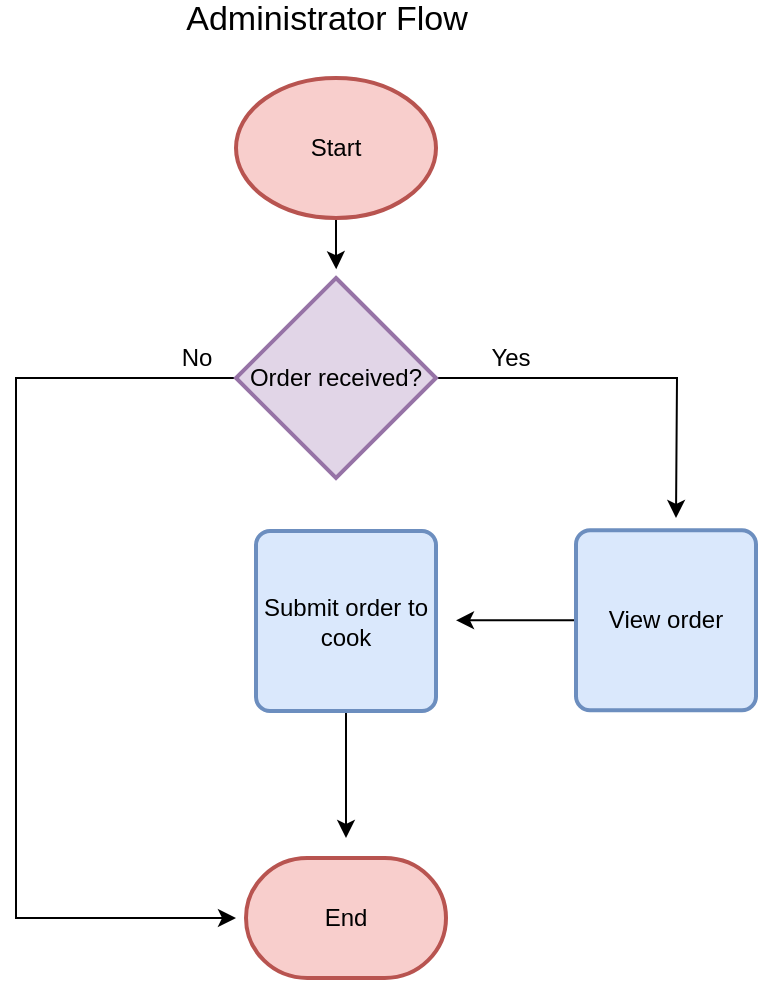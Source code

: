 <mxfile version="12.6.5" type="device"><diagram id="T_peNVfNsl2DskDBzVr5" name="Page-1"><mxGraphModel dx="691" dy="520" grid="1" gridSize="10" guides="1" tooltips="1" connect="1" arrows="1" fold="1" page="1" pageScale="1" pageWidth="413" pageHeight="583" math="0" shadow="0"><root><mxCell id="0"/><mxCell id="1" parent="0"/><mxCell id="dnJS_wIgZs9CfpPHnDSt-7" style="edgeStyle=orthogonalEdgeStyle;rounded=0;orthogonalLoop=1;jettySize=auto;html=1;entryX=0.501;entryY=-0.044;entryDx=0;entryDy=0;entryPerimeter=0;" parent="1" source="dnJS_wIgZs9CfpPHnDSt-1" target="dnJS_wIgZs9CfpPHnDSt-2" edge="1"><mxGeometry relative="1" as="geometry"/></mxCell><mxCell id="dnJS_wIgZs9CfpPHnDSt-1" value="Start" style="strokeWidth=2;html=1;shape=mxgraph.flowchart.start_1;whiteSpace=wrap;fillColor=#f8cecc;strokeColor=#b85450;" parent="1" vertex="1"><mxGeometry x="140" y="66" width="100" height="70" as="geometry"/></mxCell><mxCell id="dnJS_wIgZs9CfpPHnDSt-8" style="edgeStyle=orthogonalEdgeStyle;rounded=0;orthogonalLoop=1;jettySize=auto;html=1;" parent="1" source="dnJS_wIgZs9CfpPHnDSt-2" edge="1"><mxGeometry relative="1" as="geometry"><mxPoint x="360" y="286" as="targetPoint"/></mxGeometry></mxCell><mxCell id="dnJS_wIgZs9CfpPHnDSt-11" style="edgeStyle=orthogonalEdgeStyle;rounded=0;orthogonalLoop=1;jettySize=auto;html=1;" parent="1" source="dnJS_wIgZs9CfpPHnDSt-2" edge="1"><mxGeometry relative="1" as="geometry"><mxPoint x="140" y="486" as="targetPoint"/><Array as="points"><mxPoint x="30" y="216"/><mxPoint x="30" y="486"/><mxPoint x="140" y="486"/></Array></mxGeometry></mxCell><mxCell id="dnJS_wIgZs9CfpPHnDSt-2" value="Order received?" style="strokeWidth=2;html=1;shape=mxgraph.flowchart.decision;whiteSpace=wrap;fillColor=#e1d5e7;strokeColor=#9673a6;" parent="1" vertex="1"><mxGeometry x="140" y="166" width="100" height="100" as="geometry"/></mxCell><mxCell id="dnJS_wIgZs9CfpPHnDSt-9" style="edgeStyle=orthogonalEdgeStyle;rounded=0;orthogonalLoop=1;jettySize=auto;html=1;" parent="1" source="dnJS_wIgZs9CfpPHnDSt-3" edge="1"><mxGeometry relative="1" as="geometry"><mxPoint x="250" y="337.14" as="targetPoint"/></mxGeometry></mxCell><mxCell id="dnJS_wIgZs9CfpPHnDSt-3" value="View order" style="rounded=1;whiteSpace=wrap;html=1;absoluteArcSize=1;arcSize=14;strokeWidth=2;fillColor=#dae8fc;strokeColor=#6c8ebf;" parent="1" vertex="1"><mxGeometry x="310" y="292.14" width="90" height="90" as="geometry"/></mxCell><mxCell id="dnJS_wIgZs9CfpPHnDSt-10" style="edgeStyle=orthogonalEdgeStyle;rounded=0;orthogonalLoop=1;jettySize=auto;html=1;" parent="1" source="dnJS_wIgZs9CfpPHnDSt-4" edge="1"><mxGeometry relative="1" as="geometry"><mxPoint x="195" y="446" as="targetPoint"/></mxGeometry></mxCell><mxCell id="dnJS_wIgZs9CfpPHnDSt-4" value="Submit order to cook" style="rounded=1;whiteSpace=wrap;html=1;absoluteArcSize=1;arcSize=14;strokeWidth=2;fillColor=#dae8fc;strokeColor=#6c8ebf;" parent="1" vertex="1"><mxGeometry x="150" y="292.5" width="90" height="90" as="geometry"/></mxCell><mxCell id="dnJS_wIgZs9CfpPHnDSt-6" value="End" style="strokeWidth=2;html=1;shape=mxgraph.flowchart.terminator;whiteSpace=wrap;fillColor=#f8cecc;strokeColor=#b85450;" parent="1" vertex="1"><mxGeometry x="145" y="456" width="100" height="60" as="geometry"/></mxCell><mxCell id="dnJS_wIgZs9CfpPHnDSt-12" value="No" style="text;html=1;align=center;verticalAlign=middle;resizable=0;points=[];autosize=1;" parent="1" vertex="1"><mxGeometry x="105" y="196" width="30" height="20" as="geometry"/></mxCell><mxCell id="dnJS_wIgZs9CfpPHnDSt-13" value="Yes" style="text;html=1;align=center;verticalAlign=middle;resizable=0;points=[];autosize=1;" parent="1" vertex="1"><mxGeometry x="257" y="196" width="40" height="20" as="geometry"/></mxCell><mxCell id="Geoi2wvLmleXrgrtBElH-1" value="&lt;font style=&quot;font-size: 17px&quot;&gt;Administrator Flow&lt;/font&gt;" style="text;html=1;align=center;verticalAlign=middle;resizable=0;points=[];autosize=1;" vertex="1" parent="1"><mxGeometry x="105" y="27" width="160" height="20" as="geometry"/></mxCell></root></mxGraphModel></diagram></mxfile>